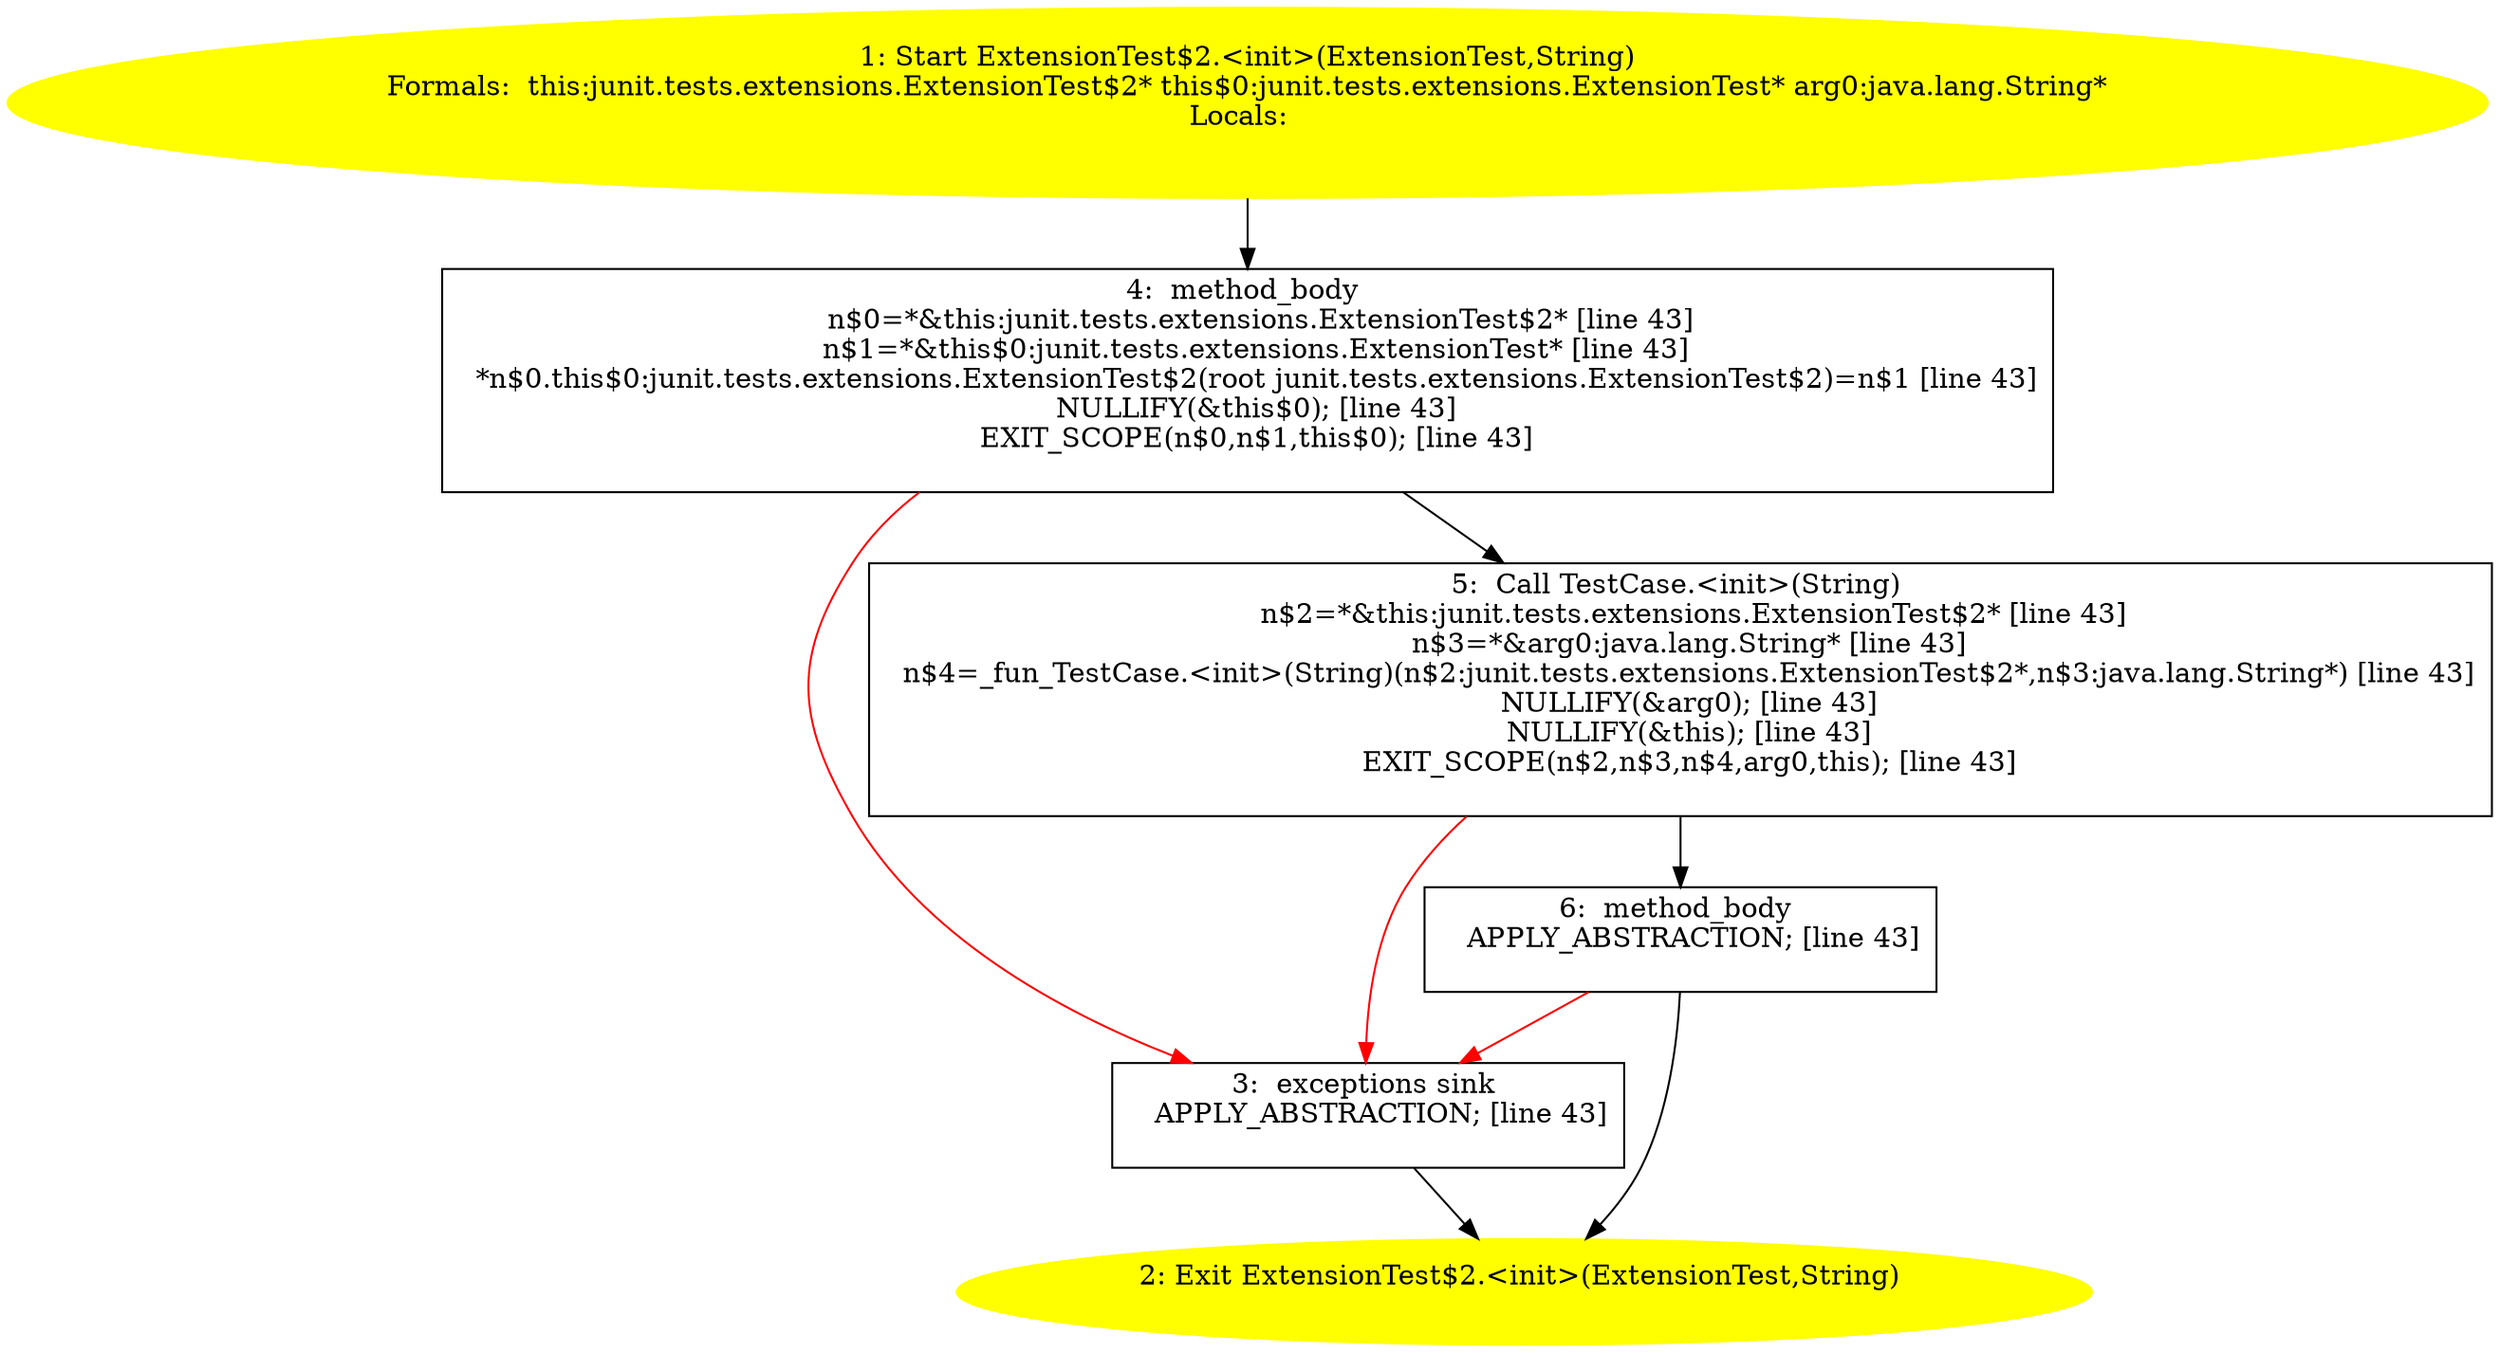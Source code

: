 /* @generated */
digraph cfg {
"junit.tests.extensions.ExtensionTest$2.<init>(junit.tests.extensions.ExtensionTest,java.lang.String).24a0b230aadd2c9277b3f7e085549024_1" [label="1: Start ExtensionTest$2.<init>(ExtensionTest,String)\nFormals:  this:junit.tests.extensions.ExtensionTest$2* this$0:junit.tests.extensions.ExtensionTest* arg0:java.lang.String*\nLocals:  \n  " color=yellow style=filled]
	

	 "junit.tests.extensions.ExtensionTest$2.<init>(junit.tests.extensions.ExtensionTest,java.lang.String).24a0b230aadd2c9277b3f7e085549024_1" -> "junit.tests.extensions.ExtensionTest$2.<init>(junit.tests.extensions.ExtensionTest,java.lang.String).24a0b230aadd2c9277b3f7e085549024_4" ;
"junit.tests.extensions.ExtensionTest$2.<init>(junit.tests.extensions.ExtensionTest,java.lang.String).24a0b230aadd2c9277b3f7e085549024_2" [label="2: Exit ExtensionTest$2.<init>(ExtensionTest,String) \n  " color=yellow style=filled]
	

"junit.tests.extensions.ExtensionTest$2.<init>(junit.tests.extensions.ExtensionTest,java.lang.String).24a0b230aadd2c9277b3f7e085549024_3" [label="3:  exceptions sink \n   APPLY_ABSTRACTION; [line 43]\n " shape="box"]
	

	 "junit.tests.extensions.ExtensionTest$2.<init>(junit.tests.extensions.ExtensionTest,java.lang.String).24a0b230aadd2c9277b3f7e085549024_3" -> "junit.tests.extensions.ExtensionTest$2.<init>(junit.tests.extensions.ExtensionTest,java.lang.String).24a0b230aadd2c9277b3f7e085549024_2" ;
"junit.tests.extensions.ExtensionTest$2.<init>(junit.tests.extensions.ExtensionTest,java.lang.String).24a0b230aadd2c9277b3f7e085549024_4" [label="4:  method_body \n   n$0=*&this:junit.tests.extensions.ExtensionTest$2* [line 43]\n  n$1=*&this$0:junit.tests.extensions.ExtensionTest* [line 43]\n  *n$0.this$0:junit.tests.extensions.ExtensionTest$2(root junit.tests.extensions.ExtensionTest$2)=n$1 [line 43]\n  NULLIFY(&this$0); [line 43]\n  EXIT_SCOPE(n$0,n$1,this$0); [line 43]\n " shape="box"]
	

	 "junit.tests.extensions.ExtensionTest$2.<init>(junit.tests.extensions.ExtensionTest,java.lang.String).24a0b230aadd2c9277b3f7e085549024_4" -> "junit.tests.extensions.ExtensionTest$2.<init>(junit.tests.extensions.ExtensionTest,java.lang.String).24a0b230aadd2c9277b3f7e085549024_5" ;
	 "junit.tests.extensions.ExtensionTest$2.<init>(junit.tests.extensions.ExtensionTest,java.lang.String).24a0b230aadd2c9277b3f7e085549024_4" -> "junit.tests.extensions.ExtensionTest$2.<init>(junit.tests.extensions.ExtensionTest,java.lang.String).24a0b230aadd2c9277b3f7e085549024_3" [color="red" ];
"junit.tests.extensions.ExtensionTest$2.<init>(junit.tests.extensions.ExtensionTest,java.lang.String).24a0b230aadd2c9277b3f7e085549024_5" [label="5:  Call TestCase.<init>(String) \n   n$2=*&this:junit.tests.extensions.ExtensionTest$2* [line 43]\n  n$3=*&arg0:java.lang.String* [line 43]\n  n$4=_fun_TestCase.<init>(String)(n$2:junit.tests.extensions.ExtensionTest$2*,n$3:java.lang.String*) [line 43]\n  NULLIFY(&arg0); [line 43]\n  NULLIFY(&this); [line 43]\n  EXIT_SCOPE(n$2,n$3,n$4,arg0,this); [line 43]\n " shape="box"]
	

	 "junit.tests.extensions.ExtensionTest$2.<init>(junit.tests.extensions.ExtensionTest,java.lang.String).24a0b230aadd2c9277b3f7e085549024_5" -> "junit.tests.extensions.ExtensionTest$2.<init>(junit.tests.extensions.ExtensionTest,java.lang.String).24a0b230aadd2c9277b3f7e085549024_6" ;
	 "junit.tests.extensions.ExtensionTest$2.<init>(junit.tests.extensions.ExtensionTest,java.lang.String).24a0b230aadd2c9277b3f7e085549024_5" -> "junit.tests.extensions.ExtensionTest$2.<init>(junit.tests.extensions.ExtensionTest,java.lang.String).24a0b230aadd2c9277b3f7e085549024_3" [color="red" ];
"junit.tests.extensions.ExtensionTest$2.<init>(junit.tests.extensions.ExtensionTest,java.lang.String).24a0b230aadd2c9277b3f7e085549024_6" [label="6:  method_body \n   APPLY_ABSTRACTION; [line 43]\n " shape="box"]
	

	 "junit.tests.extensions.ExtensionTest$2.<init>(junit.tests.extensions.ExtensionTest,java.lang.String).24a0b230aadd2c9277b3f7e085549024_6" -> "junit.tests.extensions.ExtensionTest$2.<init>(junit.tests.extensions.ExtensionTest,java.lang.String).24a0b230aadd2c9277b3f7e085549024_2" ;
	 "junit.tests.extensions.ExtensionTest$2.<init>(junit.tests.extensions.ExtensionTest,java.lang.String).24a0b230aadd2c9277b3f7e085549024_6" -> "junit.tests.extensions.ExtensionTest$2.<init>(junit.tests.extensions.ExtensionTest,java.lang.String).24a0b230aadd2c9277b3f7e085549024_3" [color="red" ];
}
